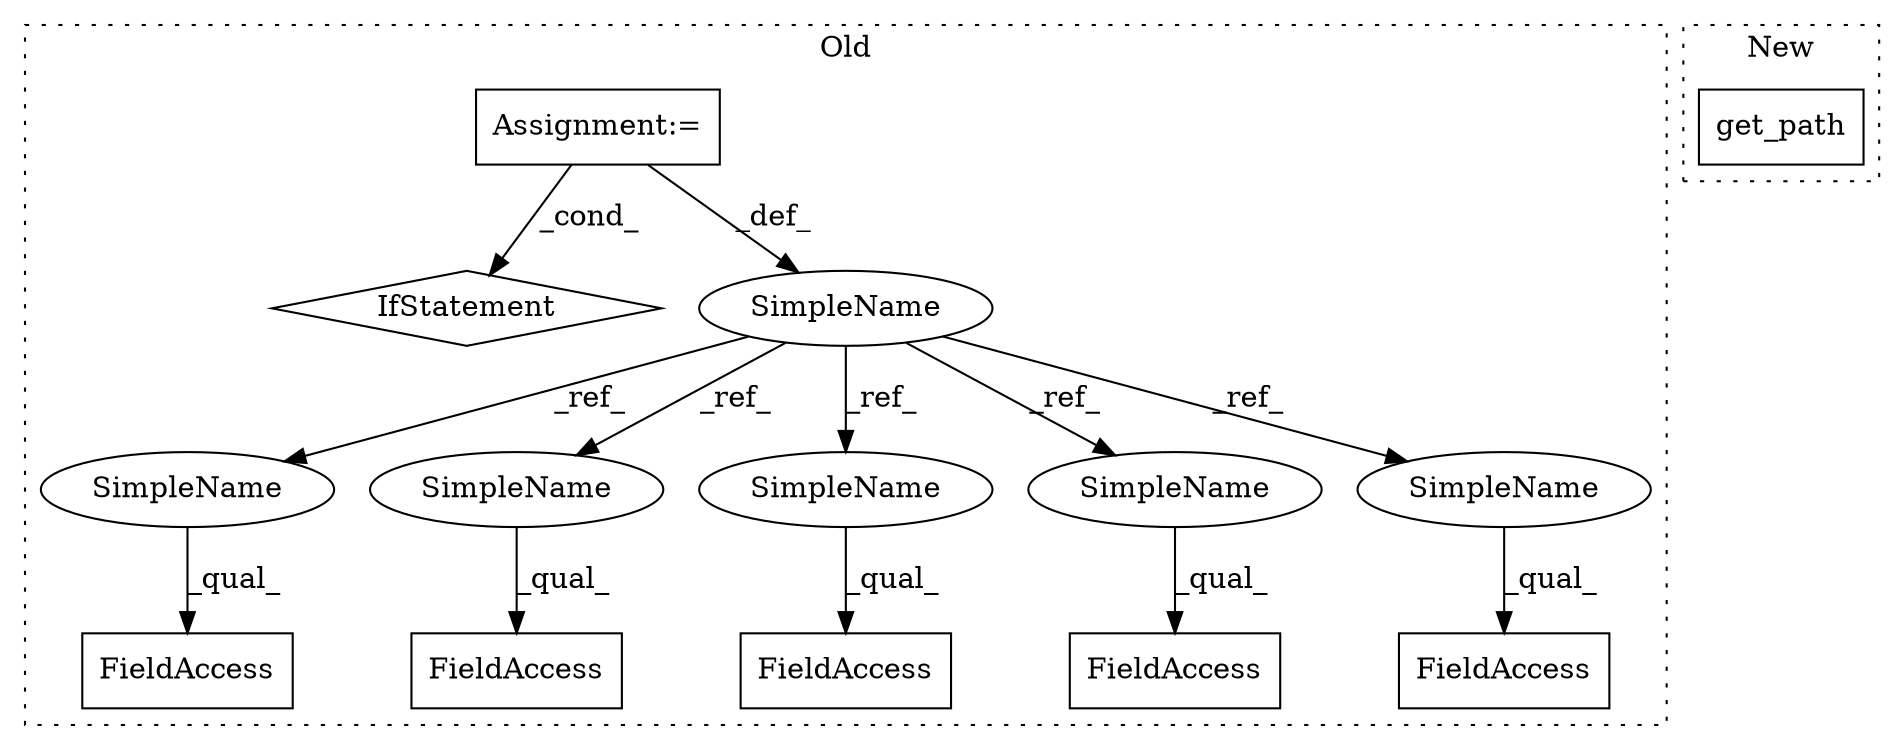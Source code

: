 digraph G {
subgraph cluster0 {
1 [label="IfStatement" a="25" s="42295,42333" l="4,2" shape="diamond"];
3 [label="Assignment:=" a="7" s="41388" l="2" shape="box"];
4 [label="FieldAccess" a="22" s="42091" l="7" shape="box"];
5 [label="FieldAccess" a="22" s="42395" l="7" shape="box"];
6 [label="FieldAccess" a="22" s="42253" l="7" shape="box"];
7 [label="FieldAccess" a="22" s="42299" l="7" shape="box"];
8 [label="FieldAccess" a="22" s="42162" l="7" shape="box"];
9 [label="SimpleName" a="42" s="41388" l="2" shape="ellipse"];
10 [label="SimpleName" a="42" s="42162" l="2" shape="ellipse"];
11 [label="SimpleName" a="42" s="42395" l="2" shape="ellipse"];
12 [label="SimpleName" a="42" s="42091" l="2" shape="ellipse"];
13 [label="SimpleName" a="42" s="42299" l="2" shape="ellipse"];
14 [label="SimpleName" a="42" s="42253" l="2" shape="ellipse"];
label = "Old";
style="dotted";
}
subgraph cluster1 {
2 [label="get_path" a="32" s="39239,39266" l="9,1" shape="box"];
label = "New";
style="dotted";
}
3 -> 9 [label="_def_"];
3 -> 1 [label="_cond_"];
9 -> 10 [label="_ref_"];
9 -> 11 [label="_ref_"];
9 -> 12 [label="_ref_"];
9 -> 13 [label="_ref_"];
9 -> 14 [label="_ref_"];
10 -> 8 [label="_qual_"];
11 -> 5 [label="_qual_"];
12 -> 4 [label="_qual_"];
13 -> 7 [label="_qual_"];
14 -> 6 [label="_qual_"];
}